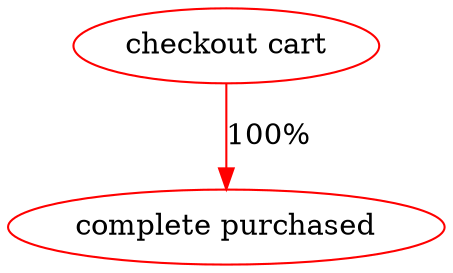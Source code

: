 digraph {
	"checkout cart" [label="checkout cart" color=red shape=oval]
	"complete purchased" [label="complete purchased" color=red shape=oval]
	"checkout cart" -> "complete purchased" [label="100%" color=red shape=oval]
}
